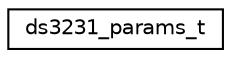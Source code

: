 digraph "Graphical Class Hierarchy"
{
 // LATEX_PDF_SIZE
  edge [fontname="Helvetica",fontsize="10",labelfontname="Helvetica",labelfontsize="10"];
  node [fontname="Helvetica",fontsize="10",shape=record];
  rankdir="LR";
  Node0 [label="ds3231_params_t",height=0.2,width=0.4,color="black", fillcolor="white", style="filled",URL="$structds3231__params__t.html",tooltip="Set of configuration parameters for DS3231 devices."];
}
